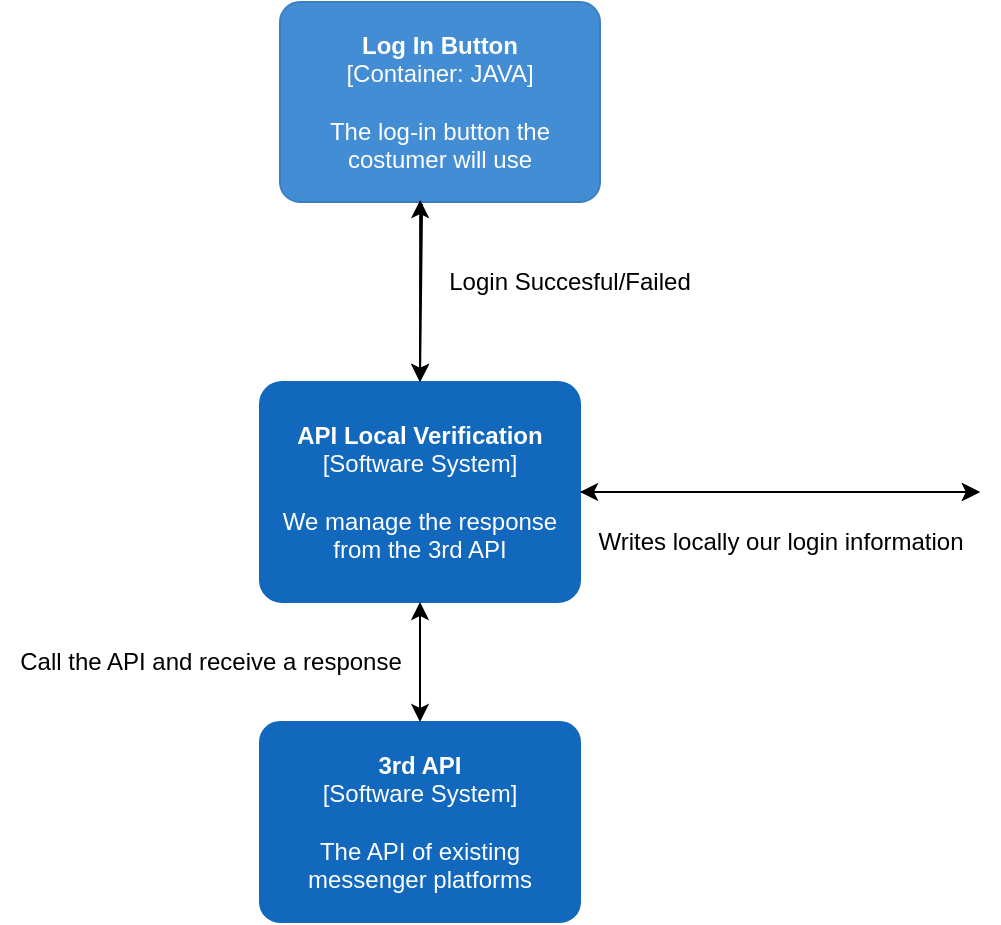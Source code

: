<mxfile version="14.4.9" type="device" pages="2"><diagram id="eJjErAXVrWpCJDzjqzf_" name="Level 1"><mxGraphModel dx="1662" dy="3100" grid="1" gridSize="10" guides="1" tooltips="1" connect="1" arrows="1" fold="1" page="1" pageScale="1" pageWidth="827" pageHeight="1169" math="0" shadow="0"><root><mxCell id="OMecJ9GvWwVJP_4_8X0x-0"/><mxCell id="OMecJ9GvWwVJP_4_8X0x-1" parent="OMecJ9GvWwVJP_4_8X0x-0"/><object placeholders="1" c4Name="Log In Button " c4Type="Container" c4Technology="JAVA" c4Description="The log-in button the costumer will use" label="&lt;b&gt;%c4Name%&lt;/b&gt;&lt;div&gt;[%c4Type%: %c4Technology%]&lt;/div&gt;&lt;br&gt;&lt;div&gt;%c4Description%&lt;/div&gt;" id="t4o5v4oOXTvXYjOFe4iV-0"><mxCell style="rounded=1;whiteSpace=wrap;html=1;labelBackgroundColor=none;fillColor=#438DD5;fontColor=#ffffff;align=center;arcSize=10;strokeColor=#3C7FC0;metaEdit=1;metaData={&quot;c4Type&quot;:{&quot;editable&quot;:false}};points=[[0.25,0,0],[0.5,0,0],[0.75,0,0],[1,0.25,0],[1,0.5,0],[1,0.75,0],[0.75,1,0],[0.5,1,0],[0.25,1,0],[0,0.75,0],[0,0.5,0],[0,0.25,0]];" vertex="1" parent="OMecJ9GvWwVJP_4_8X0x-1"><mxGeometry x="290" y="-1860" width="160" height="100" as="geometry"/></mxCell></object><mxCell id="t4o5v4oOXTvXYjOFe4iV-1" value="" style="endArrow=classic;html=1;exitX=0.444;exitY=1.01;exitDx=0;exitDy=0;exitPerimeter=0;entryX=0.5;entryY=0;entryDx=0;entryDy=0;entryPerimeter=0;" edge="1" parent="OMecJ9GvWwVJP_4_8X0x-1" source="t4o5v4oOXTvXYjOFe4iV-0" target="t4o5v4oOXTvXYjOFe4iV-4"><mxGeometry width="50" height="50" relative="1" as="geometry"><mxPoint x="400" y="-1570" as="sourcePoint"/><mxPoint x="363.04" y="-1702.07" as="targetPoint"/></mxGeometry></mxCell><object placeholders="1" c4Name="3rd API" c4Type="Software System" c4Description="The API of existing messenger platforms" label="&lt;b&gt;%c4Name%&lt;/b&gt;&lt;div&gt;[%c4Type%]&lt;/div&gt;&lt;br&gt;&lt;div&gt;%c4Description%&lt;/div&gt;" id="t4o5v4oOXTvXYjOFe4iV-2"><mxCell style="rounded=1;whiteSpace=wrap;html=1;labelBackgroundColor=none;fillColor=#1168BD;fontColor=#ffffff;align=center;arcSize=10;strokeColor=#1168BD;metaEdit=1;metaData={&quot;c4Type&quot;:{&quot;editable&quot;:false}};points=[[0.25,0,0],[0.5,0,0],[0.75,0,0],[1,0.25,0],[1,0.5,0],[1,0.75,0],[0.75,1,0],[0.5,1,0],[0.25,1,0],[0,0.75,0],[0,0.5,0],[0,0.25,0]];" vertex="1" parent="OMecJ9GvWwVJP_4_8X0x-1"><mxGeometry x="280" y="-1500" width="160" height="100" as="geometry"/></mxCell></object><mxCell id="t4o5v4oOXTvXYjOFe4iV-3" value="" style="endArrow=classic;html=1;exitX=1;exitY=0.5;exitDx=0;exitDy=0;entryX=0;entryY=0.5;entryDx=0;entryDy=0;entryPerimeter=0;exitPerimeter=0;" edge="1" parent="OMecJ9GvWwVJP_4_8X0x-1" source="t4o5v4oOXTvXYjOFe4iV-4"><mxGeometry width="50" height="50" relative="1" as="geometry"><mxPoint x="550" y="-1585" as="sourcePoint"/><mxPoint x="640" y="-1615" as="targetPoint"/></mxGeometry></mxCell><object placeholders="1" c4Name="API Local Verification" c4Type="Software System" c4Description="We manage the response from the 3rd API" label="&lt;b&gt;%c4Name%&lt;/b&gt;&lt;div&gt;[%c4Type%]&lt;/div&gt;&lt;br&gt;&lt;div&gt;%c4Description%&lt;/div&gt;" id="t4o5v4oOXTvXYjOFe4iV-4"><mxCell style="rounded=1;whiteSpace=wrap;html=1;labelBackgroundColor=none;fillColor=#1168BD;fontColor=#ffffff;align=center;arcSize=10;strokeColor=#1168BD;metaEdit=1;metaData={&quot;c4Type&quot;:{&quot;editable&quot;:false}};points=[[0.25,0,0],[0.5,0,0],[0.75,0,0],[1,0.25,0],[1,0.5,0],[1,0.75,0],[0.75,1,0],[0.5,1,0],[0.25,1,0],[0,0.75,0],[0,0.5,0],[0,0.25,0]];" vertex="1" parent="OMecJ9GvWwVJP_4_8X0x-1"><mxGeometry x="280" y="-1670" width="160" height="110.0" as="geometry"/></mxCell></object><mxCell id="t4o5v4oOXTvXYjOFe4iV-5" value="" style="endArrow=classic;startArrow=classic;html=1;exitX=0.5;exitY=1;exitDx=0;exitDy=0;entryX=0.5;entryY=0;entryDx=0;entryDy=0;entryPerimeter=0;exitPerimeter=0;" edge="1" parent="OMecJ9GvWwVJP_4_8X0x-1" source="t4o5v4oOXTvXYjOFe4iV-4" target="t4o5v4oOXTvXYjOFe4iV-2"><mxGeometry width="50" height="50" relative="1" as="geometry"><mxPoint x="345" y="-1470" as="sourcePoint"/><mxPoint x="450" y="-1620" as="targetPoint"/></mxGeometry></mxCell><mxCell id="t4o5v4oOXTvXYjOFe4iV-6" value="" style="endArrow=classic;startArrow=classic;html=1;entryX=1;entryY=0.5;entryDx=0;entryDy=0;entryPerimeter=0;exitX=0;exitY=0.5;exitDx=0;exitDy=0;exitPerimeter=0;" edge="1" parent="OMecJ9GvWwVJP_4_8X0x-1" target="t4o5v4oOXTvXYjOFe4iV-4"><mxGeometry width="50" height="50" relative="1" as="geometry"><mxPoint x="640" y="-1615" as="sourcePoint"/><mxPoint x="450" y="-1620" as="targetPoint"/></mxGeometry></mxCell><mxCell id="t4o5v4oOXTvXYjOFe4iV-7" value="" style="endArrow=classic;startArrow=classic;html=1;exitX=0.5;exitY=0;exitDx=0;exitDy=0;exitPerimeter=0;entryX=0.438;entryY=0.99;entryDx=0;entryDy=0;entryPerimeter=0;" edge="1" parent="OMecJ9GvWwVJP_4_8X0x-1" source="t4o5v4oOXTvXYjOFe4iV-4" target="t4o5v4oOXTvXYjOFe4iV-0"><mxGeometry width="50" height="50" relative="1" as="geometry"><mxPoint x="400" y="-1570" as="sourcePoint"/><mxPoint x="450" y="-1620" as="targetPoint"/></mxGeometry></mxCell><mxCell id="t4o5v4oOXTvXYjOFe4iV-8" value="Login Succesful/Failed" style="text;html=1;strokeColor=none;fillColor=none;align=center;verticalAlign=middle;whiteSpace=wrap;rounded=0;" vertex="1" parent="OMecJ9GvWwVJP_4_8X0x-1"><mxGeometry x="370" y="-1730" width="130" height="20" as="geometry"/></mxCell><mxCell id="t4o5v4oOXTvXYjOFe4iV-9" value="Call the API and receive a response" style="text;html=1;align=center;verticalAlign=middle;resizable=0;points=[];autosize=1;" vertex="1" parent="OMecJ9GvWwVJP_4_8X0x-1"><mxGeometry x="150" y="-1540" width="210" height="20" as="geometry"/></mxCell><mxCell id="t4o5v4oOXTvXYjOFe4iV-10" value="Writes locally our login information" style="text;html=1;align=center;verticalAlign=middle;resizable=0;points=[];autosize=1;" vertex="1" parent="OMecJ9GvWwVJP_4_8X0x-1"><mxGeometry x="440" y="-1600" width="200" height="20" as="geometry"/></mxCell></root></mxGraphModel></diagram><diagram id="H8R2GNM9iak2mDNmFYrU" name="Level 2"><mxGraphModel dx="1662" dy="2962" grid="1" gridSize="10" guides="1" tooltips="1" connect="1" arrows="1" fold="1" page="1" pageScale="1" pageWidth="850" pageHeight="1100" math="0" shadow="0"><root><mxCell id="0"/><mxCell id="1" parent="0"/><object placeholders="1" c4Name="Log In Button " c4Type="Container" c4Technology="JAVA" c4Description="The log-in button the costumer will use" label="&lt;b&gt;%c4Name%&lt;/b&gt;&lt;div&gt;[%c4Type%: %c4Technology%]&lt;/div&gt;&lt;br&gt;&lt;div&gt;%c4Description%&lt;/div&gt;" id="CRWafG1QDL7Ib-p2LC0e-1"><mxCell style="rounded=1;whiteSpace=wrap;html=1;labelBackgroundColor=none;fillColor=#438DD5;fontColor=#ffffff;align=center;arcSize=10;strokeColor=#3C7FC0;metaEdit=1;metaData={&quot;c4Type&quot;:{&quot;editable&quot;:false}};points=[[0.25,0,0],[0.5,0,0],[0.75,0,0],[1,0.25,0],[1,0.5,0],[1,0.75,0],[0.75,1,0],[0.5,1,0],[0.25,1,0],[0,0.75,0],[0,0.5,0],[0,0.25,0]];" parent="1" vertex="1"><mxGeometry x="290" y="-1860" width="160" height="100" as="geometry"/></mxCell></object><mxCell id="CRWafG1QDL7Ib-p2LC0e-3" value="" style="endArrow=classic;html=1;exitX=0.444;exitY=1.01;exitDx=0;exitDy=0;exitPerimeter=0;entryX=0.5;entryY=0;entryDx=0;entryDy=0;entryPerimeter=0;" parent="1" source="CRWafG1QDL7Ib-p2LC0e-1" edge="1"><mxGeometry width="50" height="50" relative="1" as="geometry"><mxPoint x="400" y="-1570" as="sourcePoint"/><mxPoint x="360" y="-1670" as="targetPoint"/></mxGeometry></mxCell><mxCell id="CRWafG1QDL7Ib-p2LC0e-4" value="The front-end send the information to the back-end" style="text;html=1;align=center;verticalAlign=middle;resizable=0;points=[];autosize=1;" parent="1" vertex="1"><mxGeometry x="70" y="-1730" width="290" height="20" as="geometry"/></mxCell><object placeholders="1" c4Type="Database" c4Technology="Technology" c4Description="Local Database" label="%c4Type%&lt;div&gt;[Container:&amp;nbsp;%c4Technology%]&lt;/div&gt;&lt;br&gt;&lt;div&gt;%c4Description%&lt;/div&gt;" id="CRWafG1QDL7Ib-p2LC0e-5"><mxCell style="shape=cylinder;whiteSpace=wrap;html=1;boundedLbl=1;rounded=0;labelBackgroundColor=none;fillColor=#438DD5;fontSize=12;fontColor=#ffffff;align=center;strokeColor=#3C7FC0;metaEdit=1;points=[[0.5,0,0],[1,0.25,0],[1,0.5,0],[1,0.75,0],[0.5,1,0],[0,0.75,0],[0,0.5,0],[0,0.25,0]];metaData={&quot;c4Type&quot;:{&quot;editable&quot;:false}};" parent="1" vertex="1"><mxGeometry x="750" y="-1665" width="160" height="140" as="geometry"/></mxCell></object><object placeholders="1" c4Name="3rd API" c4Type="Software System" c4Description="The API of existing messenger platforms" label="&lt;b&gt;%c4Name%&lt;/b&gt;&lt;div&gt;[%c4Type%]&lt;/div&gt;&lt;br&gt;&lt;div&gt;%c4Description%&lt;/div&gt;" id="CRWafG1QDL7Ib-p2LC0e-6"><mxCell style="rounded=1;whiteSpace=wrap;html=1;labelBackgroundColor=none;fillColor=#1168BD;fontColor=#ffffff;align=center;arcSize=10;strokeColor=#1168BD;metaEdit=1;metaData={&quot;c4Type&quot;:{&quot;editable&quot;:false}};points=[[0.25,0,0],[0.5,0,0],[0.75,0,0],[1,0.25,0],[1,0.5,0],[1,0.75,0],[0.75,1,0],[0.5,1,0],[0.25,1,0],[0,0.75,0],[0,0.5,0],[0,0.25,0]];" parent="1" vertex="1"><mxGeometry x="275" y="-1420" width="160" height="100" as="geometry"/></mxCell></object><mxCell id="CRWafG1QDL7Ib-p2LC0e-15" value="" style="endArrow=classic;startArrow=classic;html=1;entryX=0.5;entryY=0;entryDx=0;entryDy=0;entryPerimeter=0;exitX=0.5;exitY=1;exitDx=0;exitDy=0;" parent="1" source="dSBIvGPuk9oNrfB2zu0V-1" target="CRWafG1QDL7Ib-p2LC0e-6" edge="1"><mxGeometry width="50" height="50" relative="1" as="geometry"><mxPoint x="360" y="-1550" as="sourcePoint"/><mxPoint x="450" y="-1620" as="targetPoint"/></mxGeometry></mxCell><mxCell id="CRWafG1QDL7Ib-p2LC0e-17" value="" style="endArrow=classic;startArrow=classic;html=1;exitX=0;exitY=0.5;exitDx=0;exitDy=0;exitPerimeter=0;entryX=1;entryY=0.5;entryDx=0;entryDy=0;" parent="1" source="CRWafG1QDL7Ib-p2LC0e-5" target="dSBIvGPuk9oNrfB2zu0V-1" edge="1"><mxGeometry width="50" height="50" relative="1" as="geometry"><mxPoint x="400" y="-1570" as="sourcePoint"/><mxPoint x="420" y="-1615" as="targetPoint"/></mxGeometry></mxCell><mxCell id="CRWafG1QDL7Ib-p2LC0e-21" value="" style="endArrow=classic;startArrow=classic;html=1;exitX=0.5;exitY=0;exitDx=0;exitDy=0;exitPerimeter=0;entryX=0.438;entryY=0.99;entryDx=0;entryDy=0;entryPerimeter=0;" parent="1" target="CRWafG1QDL7Ib-p2LC0e-1" edge="1"><mxGeometry width="50" height="50" relative="1" as="geometry"><mxPoint x="360" y="-1670" as="sourcePoint"/><mxPoint x="450" y="-1620" as="targetPoint"/></mxGeometry></mxCell><mxCell id="CRWafG1QDL7Ib-p2LC0e-22" value="Login Succesful/Failed" style="text;html=1;strokeColor=none;fillColor=none;align=center;verticalAlign=middle;whiteSpace=wrap;rounded=0;" parent="1" vertex="1"><mxGeometry x="370" y="-1730" width="130" height="20" as="geometry"/></mxCell><mxCell id="CRWafG1QDL7Ib-p2LC0e-24" value="Writes locally our login information" style="text;html=1;align=center;verticalAlign=middle;resizable=0;points=[];autosize=1;" parent="1" vertex="1"><mxGeometry x="540" y="-1580" width="200" height="20" as="geometry"/></mxCell><mxCell id="dSBIvGPuk9oNrfB2zu0V-1" value="" style="rounded=0;whiteSpace=wrap;html=1;" parent="1" vertex="1"><mxGeometry x="170" y="-1670" width="370" height="150" as="geometry"/></mxCell><mxCell id="dSBIvGPuk9oNrfB2zu0V-3" value="Call the API and receive a response" style="text;html=1;align=center;verticalAlign=middle;resizable=0;points=[];autosize=1;" parent="1" vertex="1"><mxGeometry x="140" y="-1480" width="210" height="20" as="geometry"/></mxCell><mxCell id="dSBIvGPuk9oNrfB2zu0V-4" style="edgeStyle=orthogonalEdgeStyle;rounded=0;orthogonalLoop=1;jettySize=auto;html=1;exitX=0.5;exitY=1;exitDx=0;exitDy=0;" parent="1" source="dSBIvGPuk9oNrfB2zu0V-1" target="dSBIvGPuk9oNrfB2zu0V-1" edge="1"><mxGeometry relative="1" as="geometry"/></mxCell><object placeholders="1" c4Name="Inbox Watcher" c4Type="Software System" c4Description="Using this module we will receive the messages" label="&lt;b&gt;%c4Name%&lt;/b&gt;&lt;div&gt;[%c4Type%]&lt;/div&gt;&lt;br&gt;&lt;div&gt;%c4Description%&lt;/div&gt;" id="dSBIvGPuk9oNrfB2zu0V-5"><mxCell style="rounded=1;whiteSpace=wrap;html=1;labelBackgroundColor=none;fillColor=#1168BD;fontColor=#ffffff;align=center;arcSize=10;strokeColor=#1168BD;metaEdit=1;metaData={&quot;c4Type&quot;:{&quot;editable&quot;:false}};points=[[0.25,0,0],[0.5,0,0],[0.75,0,0],[1,0.25,0],[1,0.5,0],[1,0.75,0],[0.75,1,0],[0.5,1,0],[0.25,1,0],[0,0.75,0],[0,0.5,0],[0,0.25,0]];" parent="1" vertex="1"><mxGeometry x="190" y="-1650" width="160" height="110" as="geometry"/></mxCell></object><object placeholders="1" c4Name="API Local Verification" c4Type="Software System" c4Description="We manage the response from the 3rd API" label="&lt;b&gt;%c4Name%&lt;/b&gt;&lt;div&gt;[%c4Type%]&lt;/div&gt;&lt;br&gt;&lt;div&gt;%c4Description%&lt;/div&gt;" id="dSBIvGPuk9oNrfB2zu0V-7"><mxCell style="rounded=1;whiteSpace=wrap;html=1;labelBackgroundColor=none;fillColor=#1168BD;fontColor=#ffffff;align=center;arcSize=10;strokeColor=#1168BD;metaEdit=1;metaData={&quot;c4Type&quot;:{&quot;editable&quot;:false}};points=[[0.25,0,0],[0.5,0,0],[0.75,0,0],[1,0.25,0],[1,0.5,0],[1,0.75,0],[0.75,1,0],[0.5,1,0],[0.25,1,0],[0,0.75,0],[0,0.5,0],[0,0.25,0]];" parent="1" vertex="1"><mxGeometry x="370" y="-1650" width="160" height="110.0" as="geometry"/></mxCell></object></root></mxGraphModel></diagram></mxfile>